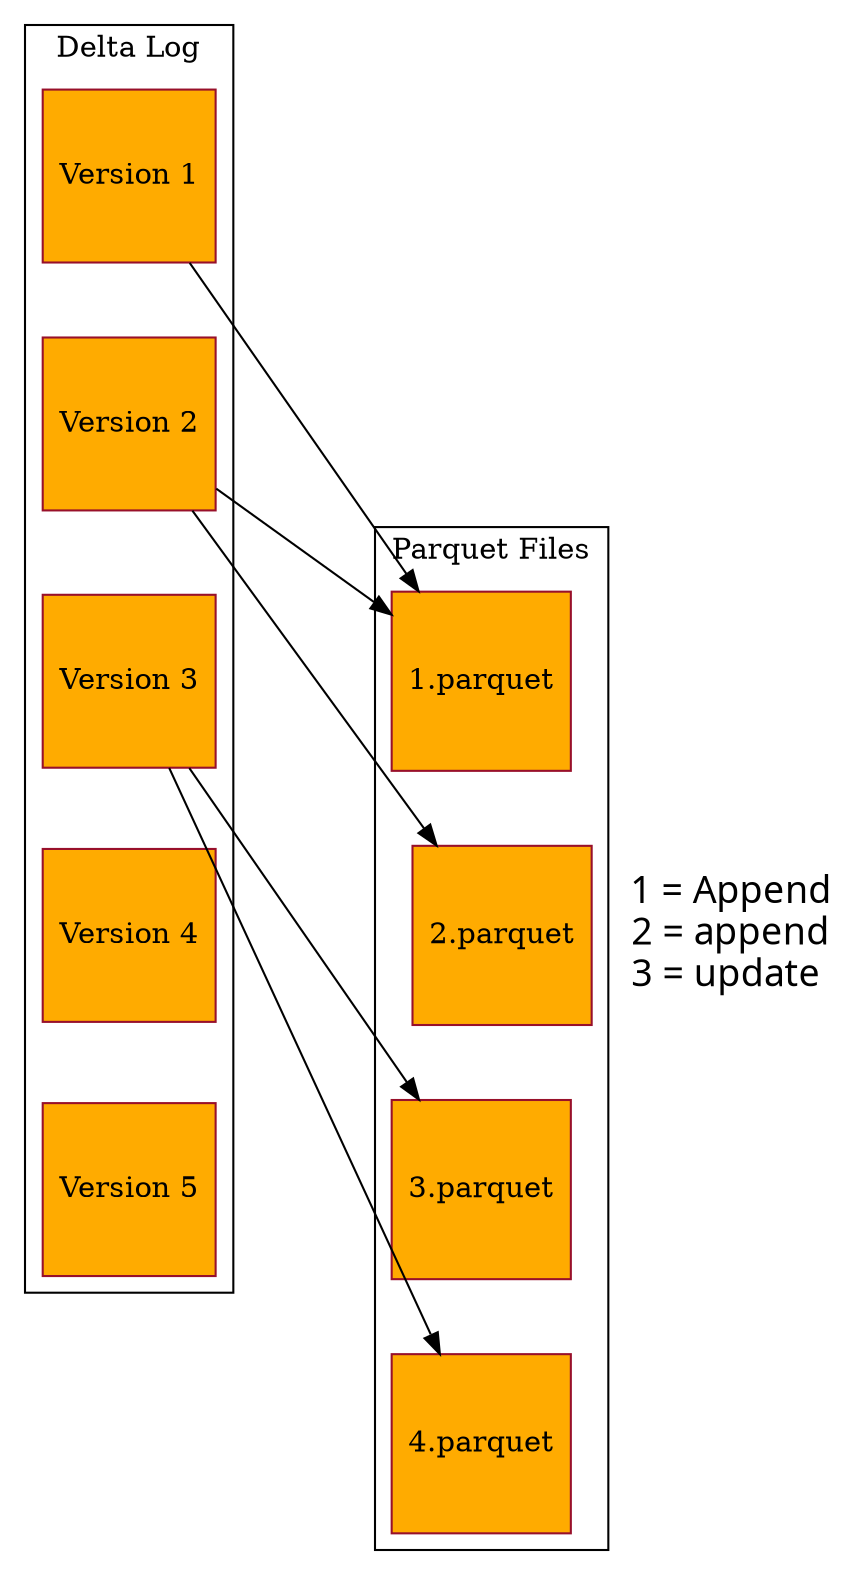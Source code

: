 # Run this to generate
# dot -Tpng -Gsize=9,15\! -Gdpi=100 delta_basic1.dot >1.png
// Color Palette
        // "#1B3139" = Dark Navy
        // "#FF3621" = Innovation Orange
        // "#1C4856" = Deep Blue
        // "#00B379" =  Jade
        // "#FFAB00" = GoldenRod
        // "#98102A" = Maroon
        // style = filled = full box color fill
        // node [style =filled]; Border color

#########
# Main Graph with 3 subgraphs
# Delta Log
# Parquet
# Notes (ranks sink)
#########

digraph {
	rankdir="TB"; # TB or LR
	splines=line; # No Curves Allowed

	############
	# Delta Log SubGraph
	# Most nodes gets weighted left
	# Added nodes for weight
	# Hidden nodes for alignment 01,02,03,etc
	##############
    	subgraph cluster_0 {
        	 label="Delta Log";
		 rank="same";
        	 edge[style="invisible",dir="none"];
		 node [ shape=square, style=filled, color = "#98102A", fillcolor = "#FFAB00"]
        	 "Version 1" -> "Version 2";
        	 "Version 2" -> "Version 3";
		 "Version 3" -> "Version 4";
		 "Version 4"-> "Version 5";
 
	}

	#####
	# Parquet Files Subgraph
	#
	#####
	
    	subgraph cluster_1 {
	node [ shape=square, style=filled, color = "#98102A", fillcolor = "#FFAB00"]
	label="Parquet Files";
	rank="same";
        edge[style="invisible",dir="none"];
        "1.parquet" -> "2.parquet" ; 
	"2.parquet" -> "3.parquet" ;
 	"3.parquet" -> "4.parquet" ;
	
	
    }
    
    ####
    # Annotation Subgraph
    ####
    {
        rank=sink
        bottomlabel [
          shape=plain
          label = "1 = Append\n2 = append\n3 = update "
          fontname=calibri
          fontsize=18
        ]
    }

    #########
    # The Connections
    ########
	
	"Version 1" -> "1.parquet";
        "Version 2" -> "1.parquet";
        "Version 2" -> "2.parquet";
        "Version 3" ->  "3.parquet"
        "Version 3" ->  "4.parquet"
	
	

}



 

